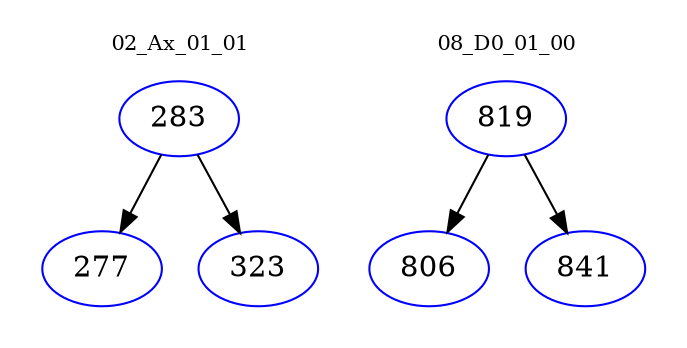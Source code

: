 digraph{
subgraph cluster_0 {
color = white
label = "02_Ax_01_01";
fontsize=10;
T0_283 [label="283", color="blue"]
T0_283 -> T0_277 [color="black"]
T0_277 [label="277", color="blue"]
T0_283 -> T0_323 [color="black"]
T0_323 [label="323", color="blue"]
}
subgraph cluster_1 {
color = white
label = "08_D0_01_00";
fontsize=10;
T1_819 [label="819", color="blue"]
T1_819 -> T1_806 [color="black"]
T1_806 [label="806", color="blue"]
T1_819 -> T1_841 [color="black"]
T1_841 [label="841", color="blue"]
}
}

